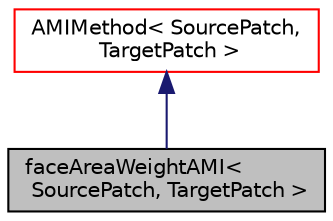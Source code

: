digraph "faceAreaWeightAMI&lt; SourcePatch, TargetPatch &gt;"
{
  bgcolor="transparent";
  edge [fontname="Helvetica",fontsize="10",labelfontname="Helvetica",labelfontsize="10"];
  node [fontname="Helvetica",fontsize="10",shape=record];
  Node1 [label="faceAreaWeightAMI\<\l SourcePatch, TargetPatch \>",height=0.2,width=0.4,color="black", fillcolor="grey75", style="filled", fontcolor="black"];
  Node2 -> Node1 [dir="back",color="midnightblue",fontsize="10",style="solid",fontname="Helvetica"];
  Node2 [label="AMIMethod\< SourcePatch,\l TargetPatch \>",height=0.2,width=0.4,color="red",URL="$a00045.html",tooltip="Base class for Arbitrary Mesh Interface (AMI) methods. "];
}

